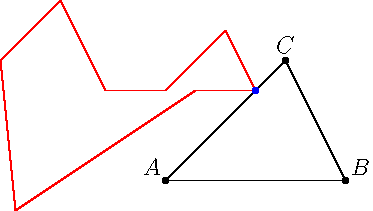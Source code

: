 unitsize(30);

pair A = (0,0);
pair B = (3,0);
pair C = (2,2);

pair P1 = A;
pair P2 = C/2;
pair P3 = C/2+0.75*(B-C);
pair P4 = P3+(1,0);
pair P5 = P4+C/2;
pair P6 = P5+0.5*(B-C);
pair P7 = P6-(1,0);
pair P8 = P7+(-3,-2);
// pair P9 = P8+(1.5,0);
// pair P10 = P9+0.25*(C-B);
// pair P11 = P10+(1,0);
// pair P12 = P11+(0,-1);
// pair P13 = P12+(-5,0);

path tri = A--B--C--A;

path pathOfPairs(pair[] Ps) {
  path path;
  for (pair P : Ps) {
    path = path -- P;
  }
  return path--cycle;
}

pair[] ps = {P1,P2,P3,P4,P5,P6,P7,P8};//,P10,P11,P12,P13};

void drawAll(pair[] ps) {
  path pth = pathOfPairs(ps);
  draw(tri);
  dot("$A$",A,NW);
  dot("$B$",B,NE);
  dot("$C$",C,N);

  draw(pth,p=red);
  for (pair p : intersectionpoints(pth,tri)) {
    dot(p,p=blue);
  }
}
  
picture p;
currentpicture = p;
unitsize(30);
drawAll(map(new pair(pair p) {return (p.x-1,p.y+1.25);},ps));
shipout(prefix="crossingDifficult1",format="pdf");

picture p;
currentpicture = p;
unitsize(30);
drawAll(map(new pair(pair p) {return (p.x+1,p.y+1);},ps));
draw(C--(1.5,0),p=dashed);
draw(A--(0.5,1.5)--C,p=dashed);
dot("$A'$",(1.5,0),S);
dot("$B'$",(0.5,1.5),N);
shipout(prefix="crossingDifficult2",format="pdf");

picture p;
currentpicture = p;
unitsize(30);
drawAll(map(new pair(pair p) {return (p.x-1.75,p.y+1.5);},ps));
shipout(prefix="crossingDifficult3",format="pdf");

picture p;
currentpicture = p;
unitsize(30);
drawAll(map(new pair(pair p) {return (p.x-2.75,p.y+2);},ps));
shipout(prefix="crossingDifficult4",format="pdf");
